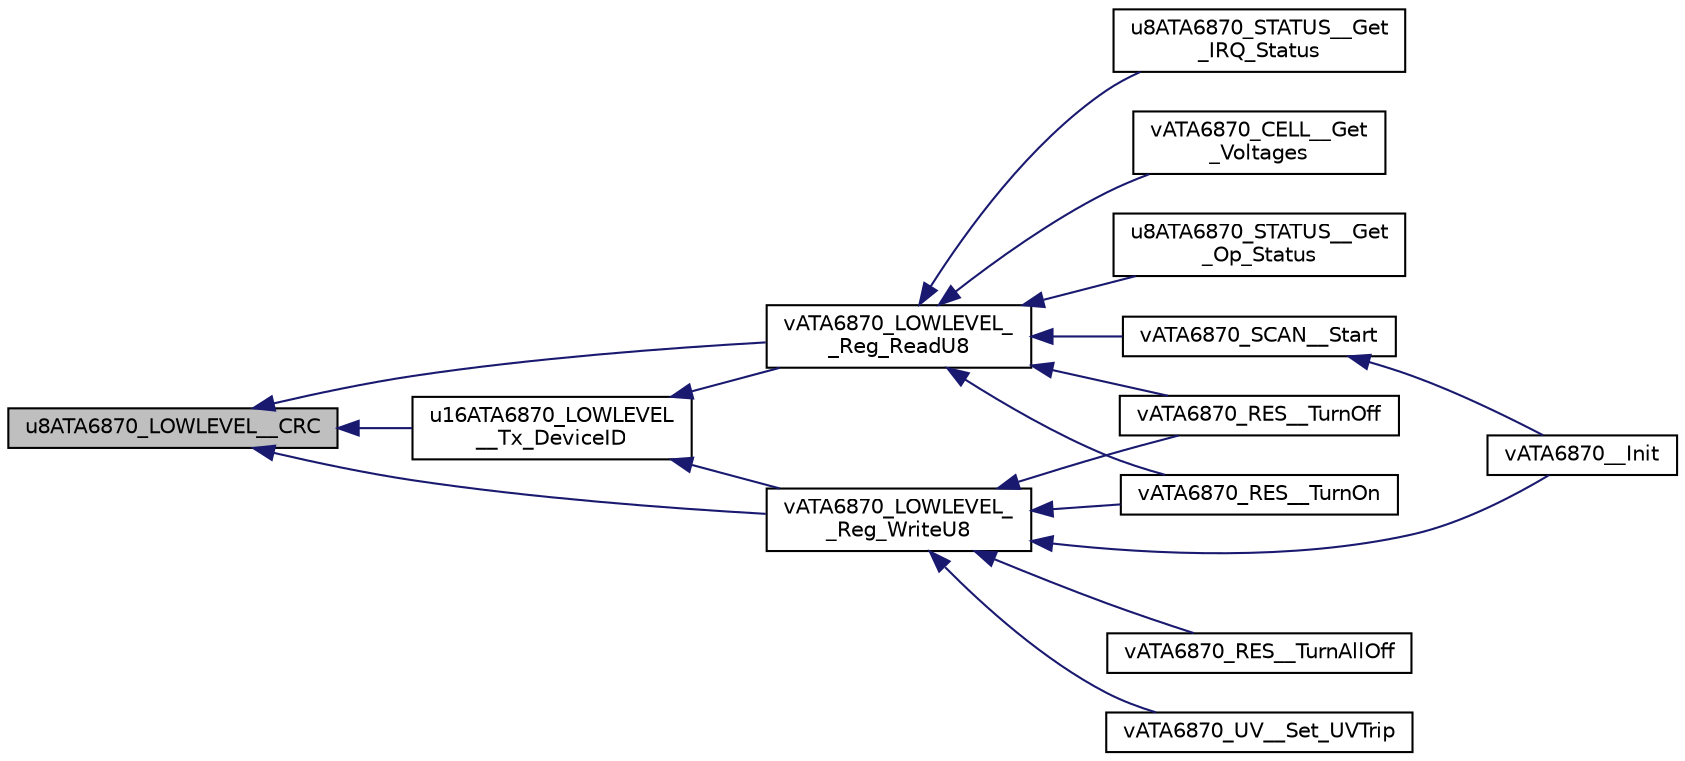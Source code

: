 digraph "u8ATA6870_LOWLEVEL__CRC"
{
  edge [fontname="Helvetica",fontsize="10",labelfontname="Helvetica",labelfontsize="10"];
  node [fontname="Helvetica",fontsize="10",shape=record];
  rankdir="LR";
  Node1 [label="u8ATA6870_LOWLEVEL__CRC",height=0.2,width=0.4,color="black", fillcolor="grey75", style="filled", fontcolor="black"];
  Node1 -> Node2 [dir="back",color="midnightblue",fontsize="10",style="solid",fontname="Helvetica"];
  Node2 [label="u16ATA6870_LOWLEVEL\l__Tx_DeviceID",height=0.2,width=0.4,color="black", fillcolor="white", style="filled",URL="$group___a_t_a6870_____l_o_w_l_e_v_e_l.html#ga84fd5c0dfcadafaba0fee7c0f89960a4",tooltip="Transmit the device ID portion on the SPI transaction. "];
  Node2 -> Node3 [dir="back",color="midnightblue",fontsize="10",style="solid",fontname="Helvetica"];
  Node3 [label="vATA6870_LOWLEVEL_\l_Reg_ReadU8",height=0.2,width=0.4,color="black", fillcolor="white", style="filled",URL="$group___a_t_a6870_____l_o_w_l_e_v_e_l.html#gad9081db4f51c40aeb11d0a82b0b21d3b",tooltip="Read a byte / byte array from a device with a given length. "];
  Node3 -> Node4 [dir="back",color="midnightblue",fontsize="10",style="solid",fontname="Helvetica"];
  Node4 [label="vATA6870_CELL__Get\l_Voltages",height=0.2,width=0.4,color="black", fillcolor="white", style="filled",URL="$group___a_t_a6870_____c_e_l_l___v_o_l_t.html#ga7ff31c66d77e49d6a1f5a549aad5b912",tooltip="Gets the voltages for each cell from a specific BMS device. "];
  Node3 -> Node5 [dir="back",color="midnightblue",fontsize="10",style="solid",fontname="Helvetica"];
  Node5 [label="vATA6870_RES__TurnOn",height=0.2,width=0.4,color="black", fillcolor="white", style="filled",URL="$group___a_t_a6870_____r_e_s_i_s_t_o_r_s.html#ga7f0d8bca7c58a116e64f17939df9e351",tooltip="Turn on an individual discharge resistor. "];
  Node3 -> Node6 [dir="back",color="midnightblue",fontsize="10",style="solid",fontname="Helvetica"];
  Node6 [label="vATA6870_RES__TurnOff",height=0.2,width=0.4,color="black", fillcolor="white", style="filled",URL="$group___a_t_a6870_____r_e_s_i_s_t_o_r_s.html#ga23c1ee8e1d92e772a261d306a53c7e8a",tooltip="Turn off an individual discharge resistor. "];
  Node3 -> Node7 [dir="back",color="midnightblue",fontsize="10",style="solid",fontname="Helvetica"];
  Node7 [label="vATA6870_SCAN__Start",height=0.2,width=0.4,color="black", fillcolor="white", style="filled",URL="$group___a_t_a6870_____s_c_a_n.html#ga9f664bd9b7c6862f8bf47939bebd3ea0",tooltip="Scans the bus for devices. "];
  Node7 -> Node8 [dir="back",color="midnightblue",fontsize="10",style="solid",fontname="Helvetica"];
  Node8 [label="vATA6870__Init",height=0.2,width=0.4,color="black", fillcolor="white", style="filled",URL="$group___a_t_a6870_____c_o_r_e.html#ga134d692ccaea43b827bd40f8aa620937",tooltip="Init any ATA6870 systems. "];
  Node3 -> Node9 [dir="back",color="midnightblue",fontsize="10",style="solid",fontname="Helvetica"];
  Node9 [label="u8ATA6870_STATUS__Get\l_Op_Status",height=0.2,width=0.4,color="black", fillcolor="white", style="filled",URL="$group___a_t_a6870_____s_t_a_t_u_s.html#ga0cec67bca791701be1e333f57acd3e38",tooltip="Returns the Op Status register details. "];
  Node3 -> Node10 [dir="back",color="midnightblue",fontsize="10",style="solid",fontname="Helvetica"];
  Node10 [label="u8ATA6870_STATUS__Get\l_IRQ_Status",height=0.2,width=0.4,color="black", fillcolor="white", style="filled",URL="$group___a_t_a6870_____s_t_a_t_u_s.html#gafba1240e496181442286ed65f3804d97",tooltip="Gets the status of the IRQ system. "];
  Node2 -> Node11 [dir="back",color="midnightblue",fontsize="10",style="solid",fontname="Helvetica"];
  Node11 [label="vATA6870_LOWLEVEL_\l_Reg_WriteU8",height=0.2,width=0.4,color="black", fillcolor="white", style="filled",URL="$group___a_t_a6870_____l_o_w_l_e_v_e_l.html#ga9169e0a4e5b03cf68bbc0ccab3e5e0ea",tooltip="Write a U8 to a devices register. "];
  Node11 -> Node8 [dir="back",color="midnightblue",fontsize="10",style="solid",fontname="Helvetica"];
  Node11 -> Node5 [dir="back",color="midnightblue",fontsize="10",style="solid",fontname="Helvetica"];
  Node11 -> Node6 [dir="back",color="midnightblue",fontsize="10",style="solid",fontname="Helvetica"];
  Node11 -> Node12 [dir="back",color="midnightblue",fontsize="10",style="solid",fontname="Helvetica"];
  Node12 [label="vATA6870_RES__TurnAllOff",height=0.2,width=0.4,color="black", fillcolor="white", style="filled",URL="$group___a_t_a6870_____r_e_s_i_s_t_o_r_s.html#gab881482bec60f5d93439668bccba1705",tooltip="Turn off all resistors. "];
  Node11 -> Node13 [dir="back",color="midnightblue",fontsize="10",style="solid",fontname="Helvetica"];
  Node13 [label="vATA6870_UV__Set_UVTrip",height=0.2,width=0.4,color="black", fillcolor="white", style="filled",URL="$group___a_t_a6870_____u_n_d_e_r_v_o_l_t.html#gaf8e7f8e02a5f1073ef53ca3d5391d395",tooltip="Set the under voltage threshold value. "];
  Node1 -> Node3 [dir="back",color="midnightblue",fontsize="10",style="solid",fontname="Helvetica"];
  Node1 -> Node11 [dir="back",color="midnightblue",fontsize="10",style="solid",fontname="Helvetica"];
}
